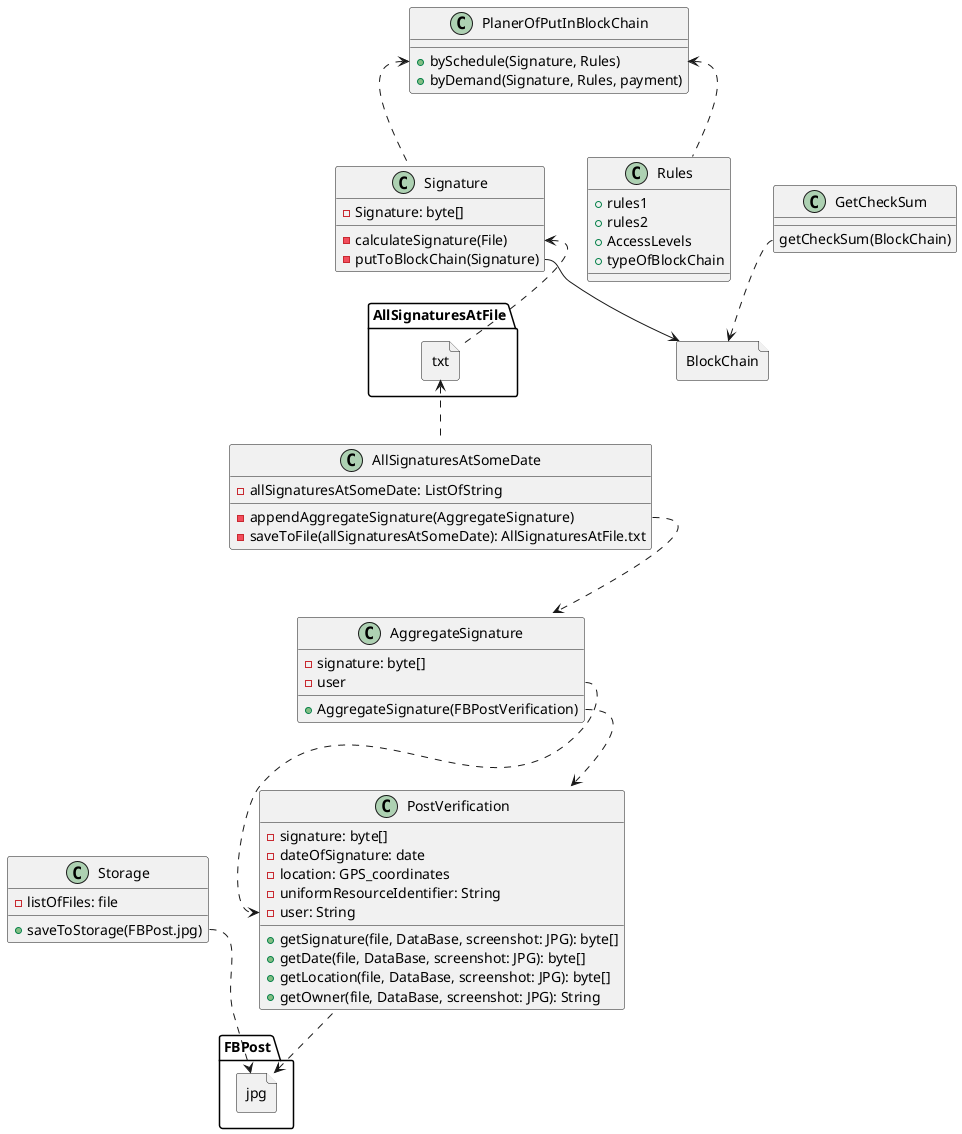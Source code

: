@startuml
'https://plantuml.com/class-diagram


file FBPost.jpg{
}

class Storage{
- listOfFiles: file
+ saveToStorage(FBPost.jpg)
}
Storage::saveToStorage ..> FBPost.jpg

class PostVerification {
' Атрибуты
- signature: byte[]
- dateOfSignature: date
- location: GPS_coordinates
- uniformResourceIdentifier: String
- user: String
' Методы:
+ getSignature(file, DataBase, screenshot: JPG): byte[]
+ getDate(file, DataBase, screenshot: JPG): byte[]
+ getLocation(file, DataBase, screenshot: JPG): byte[]
+ getOwner(file, DataBase, screenshot: JPG): String
}

PostVerification ..> FBPost.jpg

class AggregateSignature{
- signature: byte[]
- user
+ AggregateSignature(FBPostVerification)
}
AggregateSignature::AggregateSignature ..> PostVerification
AggregateSignature::user ..> PostVerification::user

class AllSignaturesAtSomeDate{
- allSignaturesAtSomeDate: ListOfString
- appendAggregateSignature(AggregateSignature)
- saveToFile(allSignaturesAtSomeDate): AllSignaturesAtFile.txt
}

file AllSignaturesAtFile.txt {
}

AllSignaturesAtFile.txt <.. AllSignaturesAtSomeDate

class Signature{
- Signature: byte[]
- calculateSignature(File)
- putToBlockChain(Signature)
}

class PlanerOfPutInBlockChain{
+ bySchedule(Signature, Rules)
+ byDemand(Signature, Rules, payment)
}
PlanerOfPutInBlockChain::bySchedule <.. Rules
PlanerOfPutInBlockChain::bySchedule <.. Signature

class Rules{
+ rules1
+ rules2
+ AccessLevels
+ typeOfBlockChain
}

file BlockChain {
' List of Blockchains
}



Signature::putToBlockChain --> BlockChain

Signature::calculateSignature <.. AllSignaturesAtFile.txt

AllSignaturesAtSomeDate::appendAggregateSignature ..> AggregateSignature

class GetCheckSum{
getCheckSum(BlockChain)
}
GetCheckSum::getCheckSum ..> BlockChain

@enduml